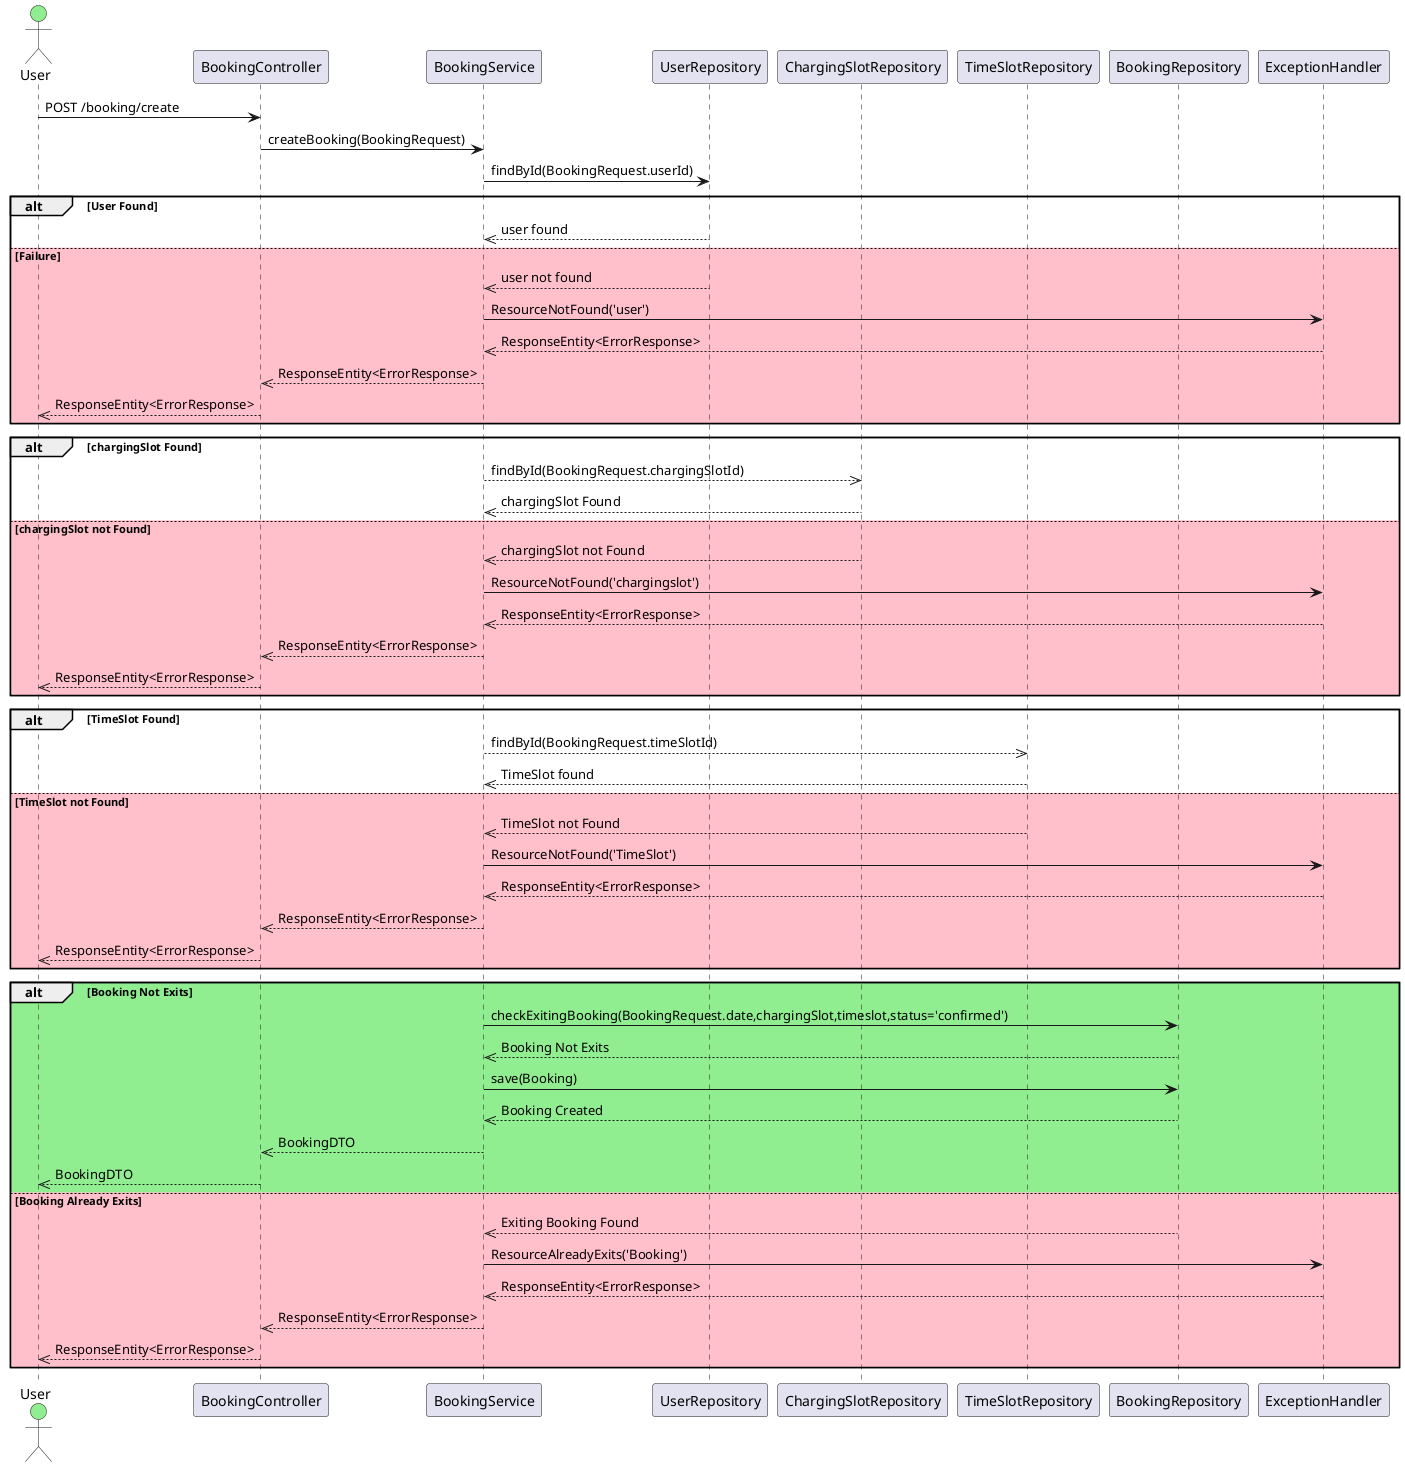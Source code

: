 @startuml Booking
actor User #lightgreen

participant "BookingController" as BookingController
participant "BookingService" as BookingService
participant "UserRepository" as UserRepository
participant "ChargingSlotRepository" as ChargingSlotRepository
participant "TimeSlotRepository" as TimeSlotRepository
participant "BookingRepository" as BookingRepository
participant "ExceptionHandler" as ExceptionHandler

User -> BookingController: POST /booking/create
BookingController-> BookingService: createBooking(BookingRequest)
BookingService-> UserRepository: findById(BookingRequest.userId)
alt User Found
    UserRepository-->>BookingService :user found
else #pink Failure
    UserRepository-->> BookingService :user not found
    BookingService -> ExceptionHandler: ResourceNotFound('user')
    ExceptionHandler -->> BookingService : ResponseEntity<ErrorResponse>
    BookingService -->> BookingController: ResponseEntity<ErrorResponse> 
    BookingController-->> User: ResponseEntity<ErrorResponse>
end
alt chargingSlot Found
    BookingService -->> ChargingSlotRepository: findById(BookingRequest.chargingSlotId)
    ChargingSlotRepository-->>BookingService : chargingSlot Found
else #pink chargingSlot not Found 
    ChargingSlotRepository-->>BookingService : chargingSlot not Found 
    BookingService -> ExceptionHandler: ResourceNotFound('chargingslot')
    ExceptionHandler -->> BookingService : ResponseEntity<ErrorResponse>
    BookingService -->> BookingController: ResponseEntity<ErrorResponse> 
    BookingController-->> User: ResponseEntity<ErrorResponse>
end
alt TimeSlot Found
    BookingService -->> TimeSlotRepository: findById(BookingRequest.timeSlotId)
    TimeSlotRepository -->> BookingService :TimeSlot found 
else #pink TimeSlot not Found 
    TimeSlotRepository -->>BookingService : TimeSlot not Found 
    BookingService -> ExceptionHandler: ResourceNotFound('TimeSlot')
    ExceptionHandler -->> BookingService : ResponseEntity<ErrorResponse>
    BookingService -->> BookingController: ResponseEntity<ErrorResponse> 
    BookingController-->> User: ResponseEntity<ErrorResponse>
end
alt #lightgreen Booking Not Exits
    BookingService -> BookingRepository:checkExitingBooking(BookingRequest.date,chargingSlot,timeslot,status='confirmed')
    BookingRepository -->> BookingService :Booking Not Exits
    BookingService -> BookingRepository : save(Booking)
    BookingRepository -->> BookingService : Booking Created 
    BookingService -->> BookingController: BookingDTO
    BookingController -->> User :BookingDTO
else #pink Booking Already Exits
    BookingRepository-->>BookingService : Exiting Booking Found 
    BookingService -> ExceptionHandler: ResourceAlreadyExits('Booking')
    ExceptionHandler -->> BookingService : ResponseEntity<ErrorResponse>
    BookingService -->> BookingController: ResponseEntity<ErrorResponse> 
    BookingController-->> User: ResponseEntity<ErrorResponse>
end
@enduml